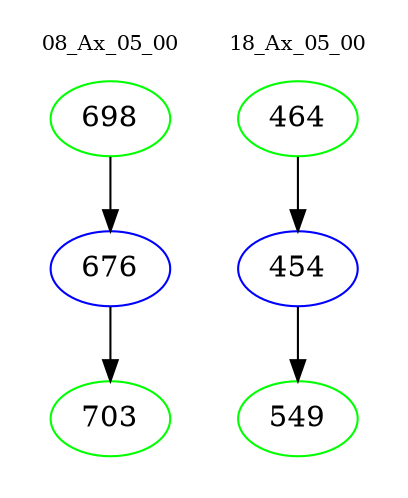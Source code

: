 digraph{
subgraph cluster_0 {
color = white
label = "08_Ax_05_00";
fontsize=10;
T0_698 [label="698", color="green"]
T0_698 -> T0_676 [color="black"]
T0_676 [label="676", color="blue"]
T0_676 -> T0_703 [color="black"]
T0_703 [label="703", color="green"]
}
subgraph cluster_1 {
color = white
label = "18_Ax_05_00";
fontsize=10;
T1_464 [label="464", color="green"]
T1_464 -> T1_454 [color="black"]
T1_454 [label="454", color="blue"]
T1_454 -> T1_549 [color="black"]
T1_549 [label="549", color="green"]
}
}
